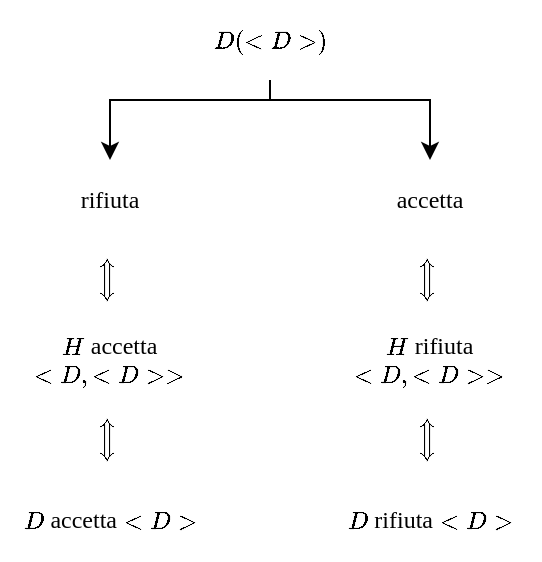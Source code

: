 <mxfile version="24.7.17">
  <diagram name="Pagina-1" id="HlxixcpZPCoWAOUaZhFs">
    <mxGraphModel dx="676" dy="391" grid="1" gridSize="10" guides="1" tooltips="1" connect="1" arrows="1" fold="1" page="1" pageScale="1" pageWidth="827" pageHeight="1169" math="1" shadow="0">
      <root>
        <mxCell id="0" />
        <mxCell id="1" parent="0" />
        <mxCell id="99OmwvtLmrsxsGB_qVW2-17" style="edgeStyle=orthogonalEdgeStyle;rounded=0;orthogonalLoop=1;jettySize=auto;html=1;entryX=0.5;entryY=0;entryDx=0;entryDy=0;" edge="1" parent="1" source="99OmwvtLmrsxsGB_qVW2-1" target="99OmwvtLmrsxsGB_qVW2-2">
          <mxGeometry relative="1" as="geometry">
            <Array as="points">
              <mxPoint x="340" y="170" />
              <mxPoint x="260" y="170" />
            </Array>
          </mxGeometry>
        </mxCell>
        <mxCell id="99OmwvtLmrsxsGB_qVW2-1" value="\(D(&amp;lt;D&amp;gt;)\)" style="text;html=1;align=center;verticalAlign=middle;whiteSpace=wrap;rounded=0;fontFamily=Times New Roman;" vertex="1" parent="1">
          <mxGeometry x="320" y="120" width="40" height="40" as="geometry" />
        </mxCell>
        <mxCell id="99OmwvtLmrsxsGB_qVW2-2" value="rifiuta" style="text;html=1;align=center;verticalAlign=middle;whiteSpace=wrap;rounded=0;fontFamily=Times New Roman;" vertex="1" parent="1">
          <mxGeometry x="240" y="200" width="40" height="40" as="geometry" />
        </mxCell>
        <mxCell id="99OmwvtLmrsxsGB_qVW2-3" value="accetta" style="text;html=1;align=center;verticalAlign=middle;whiteSpace=wrap;rounded=0;fontFamily=Times New Roman;" vertex="1" parent="1">
          <mxGeometry x="400" y="200" width="40" height="40" as="geometry" />
        </mxCell>
        <mxCell id="99OmwvtLmrsxsGB_qVW2-4" value="\(\iff\)" style="text;html=1;align=center;verticalAlign=middle;whiteSpace=wrap;rounded=0;rotation=90;fontFamily=Times New Roman;" vertex="1" parent="1">
          <mxGeometry x="240" y="240" width="40" height="40" as="geometry" />
        </mxCell>
        <mxCell id="99OmwvtLmrsxsGB_qVW2-5" value="\(\iff\)" style="text;html=1;align=center;verticalAlign=middle;whiteSpace=wrap;rounded=0;rotation=90;fontFamily=Times New Roman;" vertex="1" parent="1">
          <mxGeometry x="400" y="240" width="40" height="40" as="geometry" />
        </mxCell>
        <mxCell id="99OmwvtLmrsxsGB_qVW2-6" value="\(H\) accetta \(&amp;lt;D,&amp;lt;D&amp;gt;&amp;gt;\)" style="text;html=1;align=center;verticalAlign=middle;whiteSpace=wrap;rounded=0;fontFamily=Times New Roman;" vertex="1" parent="1">
          <mxGeometry x="220" y="280" width="80" height="40" as="geometry" />
        </mxCell>
        <mxCell id="99OmwvtLmrsxsGB_qVW2-7" value="\(H\) rifiuta \(&amp;lt;D,&amp;lt;D&amp;gt;&amp;gt;\)" style="text;html=1;align=center;verticalAlign=middle;whiteSpace=wrap;rounded=0;fontFamily=Times New Roman;" vertex="1" parent="1">
          <mxGeometry x="380" y="280" width="80" height="40" as="geometry" />
        </mxCell>
        <mxCell id="99OmwvtLmrsxsGB_qVW2-8" value="\(\iff\)" style="text;html=1;align=center;verticalAlign=middle;whiteSpace=wrap;rounded=0;rotation=90;fontFamily=Times New Roman;" vertex="1" parent="1">
          <mxGeometry x="240" y="320" width="40" height="40" as="geometry" />
        </mxCell>
        <mxCell id="99OmwvtLmrsxsGB_qVW2-9" value="\(\iff\)" style="text;html=1;align=center;verticalAlign=middle;whiteSpace=wrap;rounded=0;rotation=90;fontFamily=Times New Roman;" vertex="1" parent="1">
          <mxGeometry x="400" y="320" width="40" height="40" as="geometry" />
        </mxCell>
        <mxCell id="99OmwvtLmrsxsGB_qVW2-10" value="\(D\) accetta \(&amp;lt;D&amp;gt;\)" style="text;html=1;align=center;verticalAlign=middle;whiteSpace=wrap;rounded=0;fontFamily=Times New Roman;" vertex="1" parent="1">
          <mxGeometry x="205" y="360" width="110" height="40" as="geometry" />
        </mxCell>
        <mxCell id="99OmwvtLmrsxsGB_qVW2-12" value="\(D\) rifiuta \(&amp;lt;D&amp;gt;\)" style="text;html=1;align=center;verticalAlign=middle;whiteSpace=wrap;rounded=0;fontFamily=Times New Roman;" vertex="1" parent="1">
          <mxGeometry x="365" y="360" width="110" height="40" as="geometry" />
        </mxCell>
        <mxCell id="99OmwvtLmrsxsGB_qVW2-19" value="" style="endArrow=classic;html=1;rounded=0;entryX=0.5;entryY=0;entryDx=0;entryDy=0;" edge="1" parent="1" target="99OmwvtLmrsxsGB_qVW2-3">
          <mxGeometry width="50" height="50" relative="1" as="geometry">
            <mxPoint x="340" y="170" as="sourcePoint" />
            <mxPoint x="450" y="270" as="targetPoint" />
            <Array as="points">
              <mxPoint x="420" y="170" />
            </Array>
          </mxGeometry>
        </mxCell>
      </root>
    </mxGraphModel>
  </diagram>
</mxfile>

